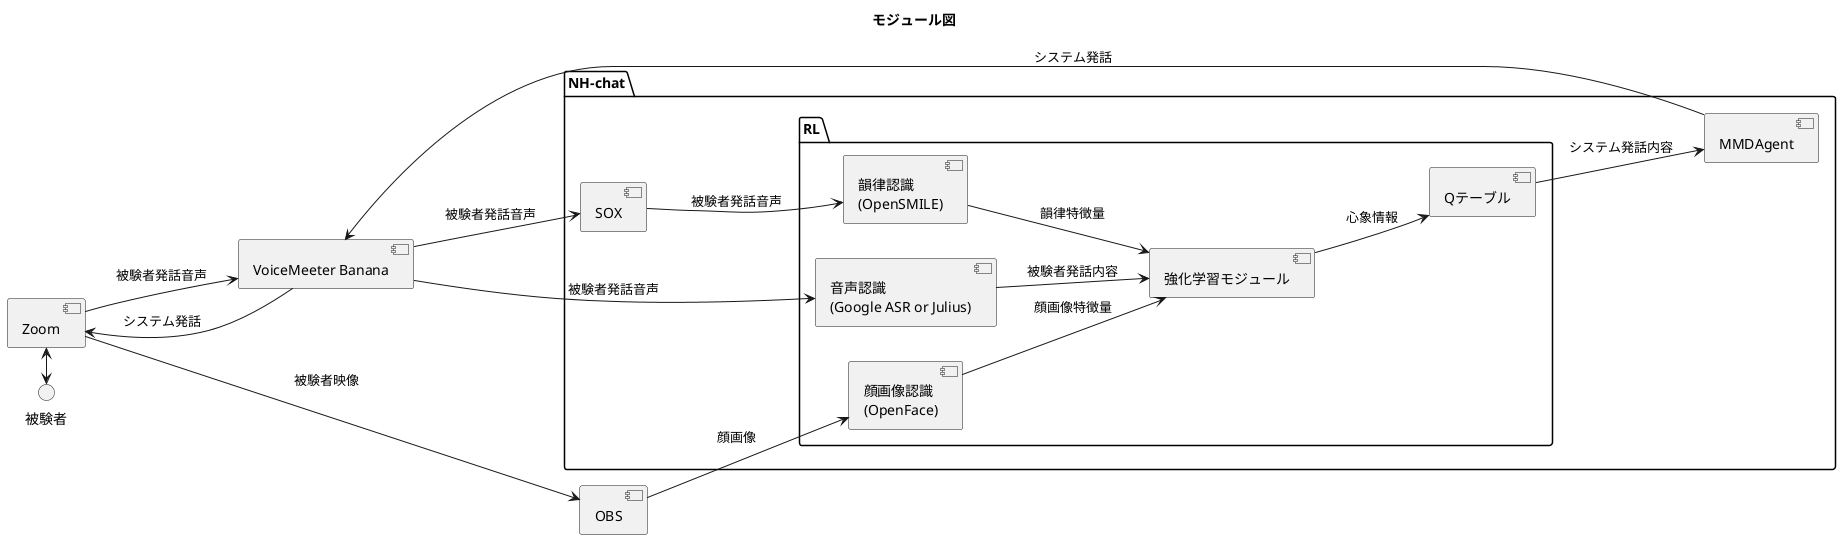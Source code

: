 @startuml
title モジュール図

together {
    component OBS as obs
    component Zoom as zoom
    interface 被験者 as subject
    component "VoiceMeeter Banana" as voiceMeeter

    package "NH-chat" as nhChat {
        component SOX as sox
        package "RL" as RLModule {
            component "音声認識\n(Google ASR or Julius)" as asr
            component "顔画像認識\n(OpenFace)" as openFace
            component "韻律認識\n(OpenSMILE)" as openSmile
            component "強化学習モジュール" as RL
            component Qテーブル as Qtable
        }
        component MMDAgent as mmdAgent
    }
}

left to right direction
[subject] <-r-> [zoom] 
[zoom] -d-> [obs] : 被験者映像
[zoom] --> [voiceMeeter] : 被験者発話音声
[voiceMeeter] ---> [asr] :  被験者発話音声
[voiceMeeter] ---> [sox] : 被験者発話音声
[obs] --> [openFace] : 顔画像
[sox] --> [openSmile] : 被験者発話音声
[asr] --> [RL] : 被験者発話内容
[openFace] --> [RL] : 顔画像特徴量
[openSmile] --> [RL] : 韻律特徴量
[RL] --> [Qtable] : 心象情報
[Qtable] --> [mmdAgent] : システム発話内容
[mmdAgent] --> [voiceMeeter] : システム発話
[voiceMeeter] --> [zoom] : システム発話

@enduml